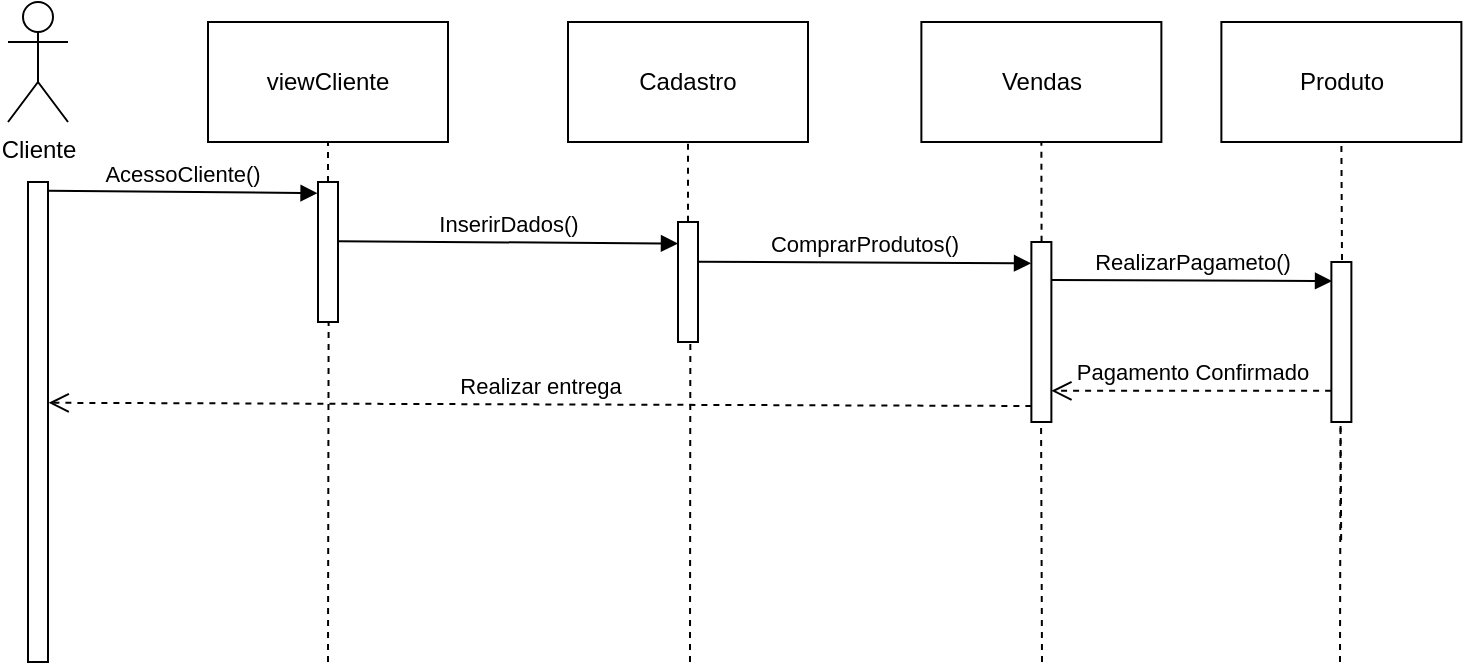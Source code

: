 <mxfile version="13.0.4" type="device"><diagram id="s9hRbcoIC1bkMXKU2xDB" name="Page-1"><mxGraphModel dx="1240" dy="649" grid="1" gridSize="10" guides="1" tooltips="1" connect="1" arrows="1" fold="1" page="1" pageScale="1" pageWidth="827" pageHeight="1169" math="0" shadow="0"><root><mxCell id="0"/><mxCell id="1" parent="0"/><mxCell id="35pz4Il3DQmPSkMnTcIO-22" value="" style="endArrow=none;dashed=1;html=1;entryX=0.531;entryY=0.997;entryDx=0;entryDy=0;entryPerimeter=0;" parent="1" target="35pz4Il3DQmPSkMnTcIO-10" edge="1"><mxGeometry width="50" height="50" relative="1" as="geometry"><mxPoint x="260" y="360" as="sourcePoint"/><mxPoint x="330" y="110" as="targetPoint"/></mxGeometry></mxCell><mxCell id="35pz4Il3DQmPSkMnTcIO-1" value="Cliente" style="shape=umlActor;verticalLabelPosition=bottom;labelBackgroundColor=#ffffff;verticalAlign=top;html=1;outlineConnect=0;" parent="1" vertex="1"><mxGeometry x="100" y="30" width="30" height="60" as="geometry"/></mxCell><mxCell id="35pz4Il3DQmPSkMnTcIO-5" value="viewCliente" style="rounded=0;whiteSpace=wrap;html=1;" parent="1" vertex="1"><mxGeometry x="200" y="40" width="120" height="60" as="geometry"/></mxCell><mxCell id="35pz4Il3DQmPSkMnTcIO-6" value="" style="html=1;points=[];perimeter=orthogonalPerimeter;" parent="1" vertex="1"><mxGeometry x="110" y="120" width="10" height="240" as="geometry"/></mxCell><mxCell id="35pz4Il3DQmPSkMnTcIO-7" value="Vendas" style="rounded=0;whiteSpace=wrap;html=1;" parent="1" vertex="1"><mxGeometry x="556.69" y="40" width="120" height="60" as="geometry"/></mxCell><mxCell id="35pz4Il3DQmPSkMnTcIO-8" value="Produto" style="rounded=0;whiteSpace=wrap;html=1;" parent="1" vertex="1"><mxGeometry x="706.69" y="40" width="120" height="60" as="geometry"/></mxCell><mxCell id="35pz4Il3DQmPSkMnTcIO-9" value="" style="endArrow=none;dashed=1;html=1;entryX=0.5;entryY=1;entryDx=0;entryDy=0;" parent="1" target="35pz4Il3DQmPSkMnTcIO-5" edge="1"><mxGeometry width="50" height="50" relative="1" as="geometry"><mxPoint x="260" y="120" as="sourcePoint"/><mxPoint x="400" y="210" as="targetPoint"/></mxGeometry></mxCell><mxCell id="35pz4Il3DQmPSkMnTcIO-10" value="" style="html=1;points=[];perimeter=orthogonalPerimeter;" parent="1" vertex="1"><mxGeometry x="255" y="120" width="10" height="70" as="geometry"/></mxCell><mxCell id="35pz4Il3DQmPSkMnTcIO-11" value="AcessoCliente()" style="html=1;verticalAlign=bottom;endArrow=block;exitX=0.98;exitY=0.018;exitDx=0;exitDy=0;exitPerimeter=0;entryX=-0.021;entryY=0.08;entryDx=0;entryDy=0;entryPerimeter=0;" parent="1" source="35pz4Il3DQmPSkMnTcIO-6" target="35pz4Il3DQmPSkMnTcIO-10" edge="1"><mxGeometry width="80" relative="1" as="geometry"><mxPoint x="410" y="240" as="sourcePoint"/><mxPoint x="240" y="140" as="targetPoint"/></mxGeometry></mxCell><mxCell id="35pz4Il3DQmPSkMnTcIO-12" value="" style="endArrow=none;dashed=1;html=1;entryX=0.5;entryY=1;entryDx=0;entryDy=0;exitX=0.509;exitY=-0.002;exitDx=0;exitDy=0;exitPerimeter=0;" parent="1" source="35pz4Il3DQmPSkMnTcIO-14" target="35pz4Il3DQmPSkMnTcIO-7" edge="1"><mxGeometry width="50" height="50" relative="1" as="geometry"><mxPoint x="616.69" y="130" as="sourcePoint"/><mxPoint x="346.69" y="110" as="targetPoint"/></mxGeometry></mxCell><mxCell id="35pz4Il3DQmPSkMnTcIO-14" value="" style="html=1;points=[];perimeter=orthogonalPerimeter;" parent="1" vertex="1"><mxGeometry x="611.69" y="150" width="10" height="90" as="geometry"/></mxCell><mxCell id="35pz4Il3DQmPSkMnTcIO-15" value="ComprarProdutos()" style="html=1;verticalAlign=bottom;endArrow=block;exitX=1.014;exitY=0.331;exitDx=0;exitDy=0;exitPerimeter=0;entryX=-0.016;entryY=0.118;entryDx=0;entryDy=0;entryPerimeter=0;" parent="1" source="35pz4Il3DQmPSkMnTcIO-27" target="35pz4Il3DQmPSkMnTcIO-14" edge="1"><mxGeometry width="80" relative="1" as="geometry"><mxPoint x="471.69" y="159.02" as="sourcePoint"/><mxPoint x="626.69" y="159" as="targetPoint"/></mxGeometry></mxCell><mxCell id="35pz4Il3DQmPSkMnTcIO-16" value="" style="endArrow=none;dashed=1;html=1;entryX=0.5;entryY=1;entryDx=0;entryDy=0;exitX=0.531;exitY=-0.012;exitDx=0;exitDy=0;exitPerimeter=0;" parent="1" source="35pz4Il3DQmPSkMnTcIO-17" target="35pz4Il3DQmPSkMnTcIO-8" edge="1"><mxGeometry width="50" height="50" relative="1" as="geometry"><mxPoint x="766.69" y="140" as="sourcePoint"/><mxPoint x="646.69" y="190" as="targetPoint"/></mxGeometry></mxCell><mxCell id="35pz4Il3DQmPSkMnTcIO-17" value="" style="html=1;points=[];perimeter=orthogonalPerimeter;" parent="1" vertex="1"><mxGeometry x="761.69" y="160" width="10" height="80" as="geometry"/></mxCell><mxCell id="35pz4Il3DQmPSkMnTcIO-19" value="RealizarPagameto()" style="html=1;verticalAlign=bottom;endArrow=block;exitX=1;exitY=0.022;exitDx=0;exitDy=0;exitPerimeter=0;entryX=0.033;entryY=0.119;entryDx=0;entryDy=0;entryPerimeter=0;" parent="1" target="35pz4Il3DQmPSkMnTcIO-17" edge="1"><mxGeometry width="80" relative="1" as="geometry"><mxPoint x="621.69" y="169.02" as="sourcePoint"/><mxPoint x="761.53" y="169.44" as="targetPoint"/></mxGeometry></mxCell><mxCell id="35pz4Il3DQmPSkMnTcIO-20" value="Pagamento Confirmado" style="html=1;verticalAlign=bottom;endArrow=open;dashed=1;endSize=8;exitX=-0.014;exitY=0.805;exitDx=0;exitDy=0;exitPerimeter=0;" parent="1" source="35pz4Il3DQmPSkMnTcIO-17" target="35pz4Il3DQmPSkMnTcIO-14" edge="1"><mxGeometry relative="1" as="geometry"><mxPoint x="806.69" y="130" as="sourcePoint"/><mxPoint x="726.69" y="130" as="targetPoint"/></mxGeometry></mxCell><mxCell id="35pz4Il3DQmPSkMnTcIO-21" value="Realizar entrega" style="html=1;verticalAlign=bottom;endArrow=open;dashed=1;endSize=8;entryX=1.033;entryY=0.46;entryDx=0;entryDy=0;entryPerimeter=0;exitX=0;exitY=0.911;exitDx=0;exitDy=0;exitPerimeter=0;" parent="1" source="35pz4Il3DQmPSkMnTcIO-14" target="35pz4Il3DQmPSkMnTcIO-6" edge="1"><mxGeometry relative="1" as="geometry"><mxPoint x="586.69" y="240" as="sourcePoint"/><mxPoint x="327.0" y="229.76" as="targetPoint"/></mxGeometry></mxCell><mxCell id="35pz4Il3DQmPSkMnTcIO-26" value="Cadastro" style="rounded=0;whiteSpace=wrap;html=1;" parent="1" vertex="1"><mxGeometry x="380.0" y="40" width="120" height="60" as="geometry"/></mxCell><mxCell id="35pz4Il3DQmPSkMnTcIO-27" value="" style="html=1;points=[];perimeter=orthogonalPerimeter;" parent="1" vertex="1"><mxGeometry x="435" y="140" width="10" height="60" as="geometry"/></mxCell><mxCell id="35pz4Il3DQmPSkMnTcIO-31" value="" style="endArrow=none;dashed=1;html=1;entryX=0.5;entryY=1;entryDx=0;entryDy=0;exitX=0.5;exitY=-0.002;exitDx=0;exitDy=0;exitPerimeter=0;" parent="1" source="35pz4Il3DQmPSkMnTcIO-27" target="35pz4Il3DQmPSkMnTcIO-26" edge="1"><mxGeometry width="50" height="50" relative="1" as="geometry"><mxPoint x="626.78" y="159.82" as="sourcePoint"/><mxPoint x="626.69" y="110" as="targetPoint"/></mxGeometry></mxCell><mxCell id="35pz4Il3DQmPSkMnTcIO-32" value="InserirDados()" style="html=1;verticalAlign=bottom;endArrow=block;exitX=1;exitY=0.423;exitDx=0;exitDy=0;exitPerimeter=0;entryX=-0.016;entryY=0.118;entryDx=0;entryDy=0;entryPerimeter=0;" parent="1" source="35pz4Il3DQmPSkMnTcIO-10" edge="1"><mxGeometry width="80" relative="1" as="geometry"><mxPoint x="268.61" y="150.0" as="sourcePoint"/><mxPoint x="435.0" y="150.76" as="targetPoint"/></mxGeometry></mxCell><mxCell id="35pz4Il3DQmPSkMnTcIO-33" value="" style="endArrow=none;dashed=1;html=1;entryX=0.617;entryY=1.006;entryDx=0;entryDy=0;entryPerimeter=0;" parent="1" target="35pz4Il3DQmPSkMnTcIO-27" edge="1"><mxGeometry width="50" height="50" relative="1" as="geometry"><mxPoint x="441" y="360" as="sourcePoint"/><mxPoint x="450" y="110.0" as="targetPoint"/></mxGeometry></mxCell><mxCell id="35pz4Il3DQmPSkMnTcIO-34" value="" style="endArrow=none;dashed=1;html=1;entryX=0.5;entryY=1;entryDx=0;entryDy=0;exitX=0.531;exitY=-0.012;exitDx=0;exitDy=0;exitPerimeter=0;" parent="1" edge="1"><mxGeometry width="50" height="50" relative="1" as="geometry"><mxPoint x="766.58" y="299.04" as="sourcePoint"/><mxPoint x="766.27" y="240.0" as="targetPoint"/></mxGeometry></mxCell><mxCell id="35pz4Il3DQmPSkMnTcIO-35" value="" style="endArrow=none;dashed=1;html=1;entryX=0.5;entryY=1;entryDx=0;entryDy=0;" parent="1" edge="1"><mxGeometry width="50" height="50" relative="1" as="geometry"><mxPoint x="766" y="360" as="sourcePoint"/><mxPoint x="766.27" y="240" as="targetPoint"/></mxGeometry></mxCell><mxCell id="35pz4Il3DQmPSkMnTcIO-36" value="" style="endArrow=none;dashed=1;html=1;entryX=0.5;entryY=1;entryDx=0;entryDy=0;" parent="1" edge="1"><mxGeometry width="50" height="50" relative="1" as="geometry"><mxPoint x="617" y="360" as="sourcePoint"/><mxPoint x="616.54" y="240" as="targetPoint"/></mxGeometry></mxCell></root></mxGraphModel></diagram></mxfile>